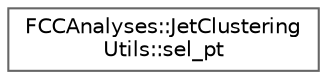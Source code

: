 digraph "Graphical Class Hierarchy"
{
 // LATEX_PDF_SIZE
  bgcolor="transparent";
  edge [fontname=Helvetica,fontsize=10,labelfontname=Helvetica,labelfontsize=10];
  node [fontname=Helvetica,fontsize=10,shape=box,height=0.2,width=0.4];
  rankdir="LR";
  Node0 [id="Node000000",label="FCCAnalyses::JetClustering\lUtils::sel_pt",height=0.2,width=0.4,color="grey40", fillcolor="white", style="filled",URL="$structFCCAnalyses_1_1JetClusteringUtils_1_1sel__pt.html",tooltip="Select clustered jets with transverse momentum greader than a minimum value [GeV]."];
}
